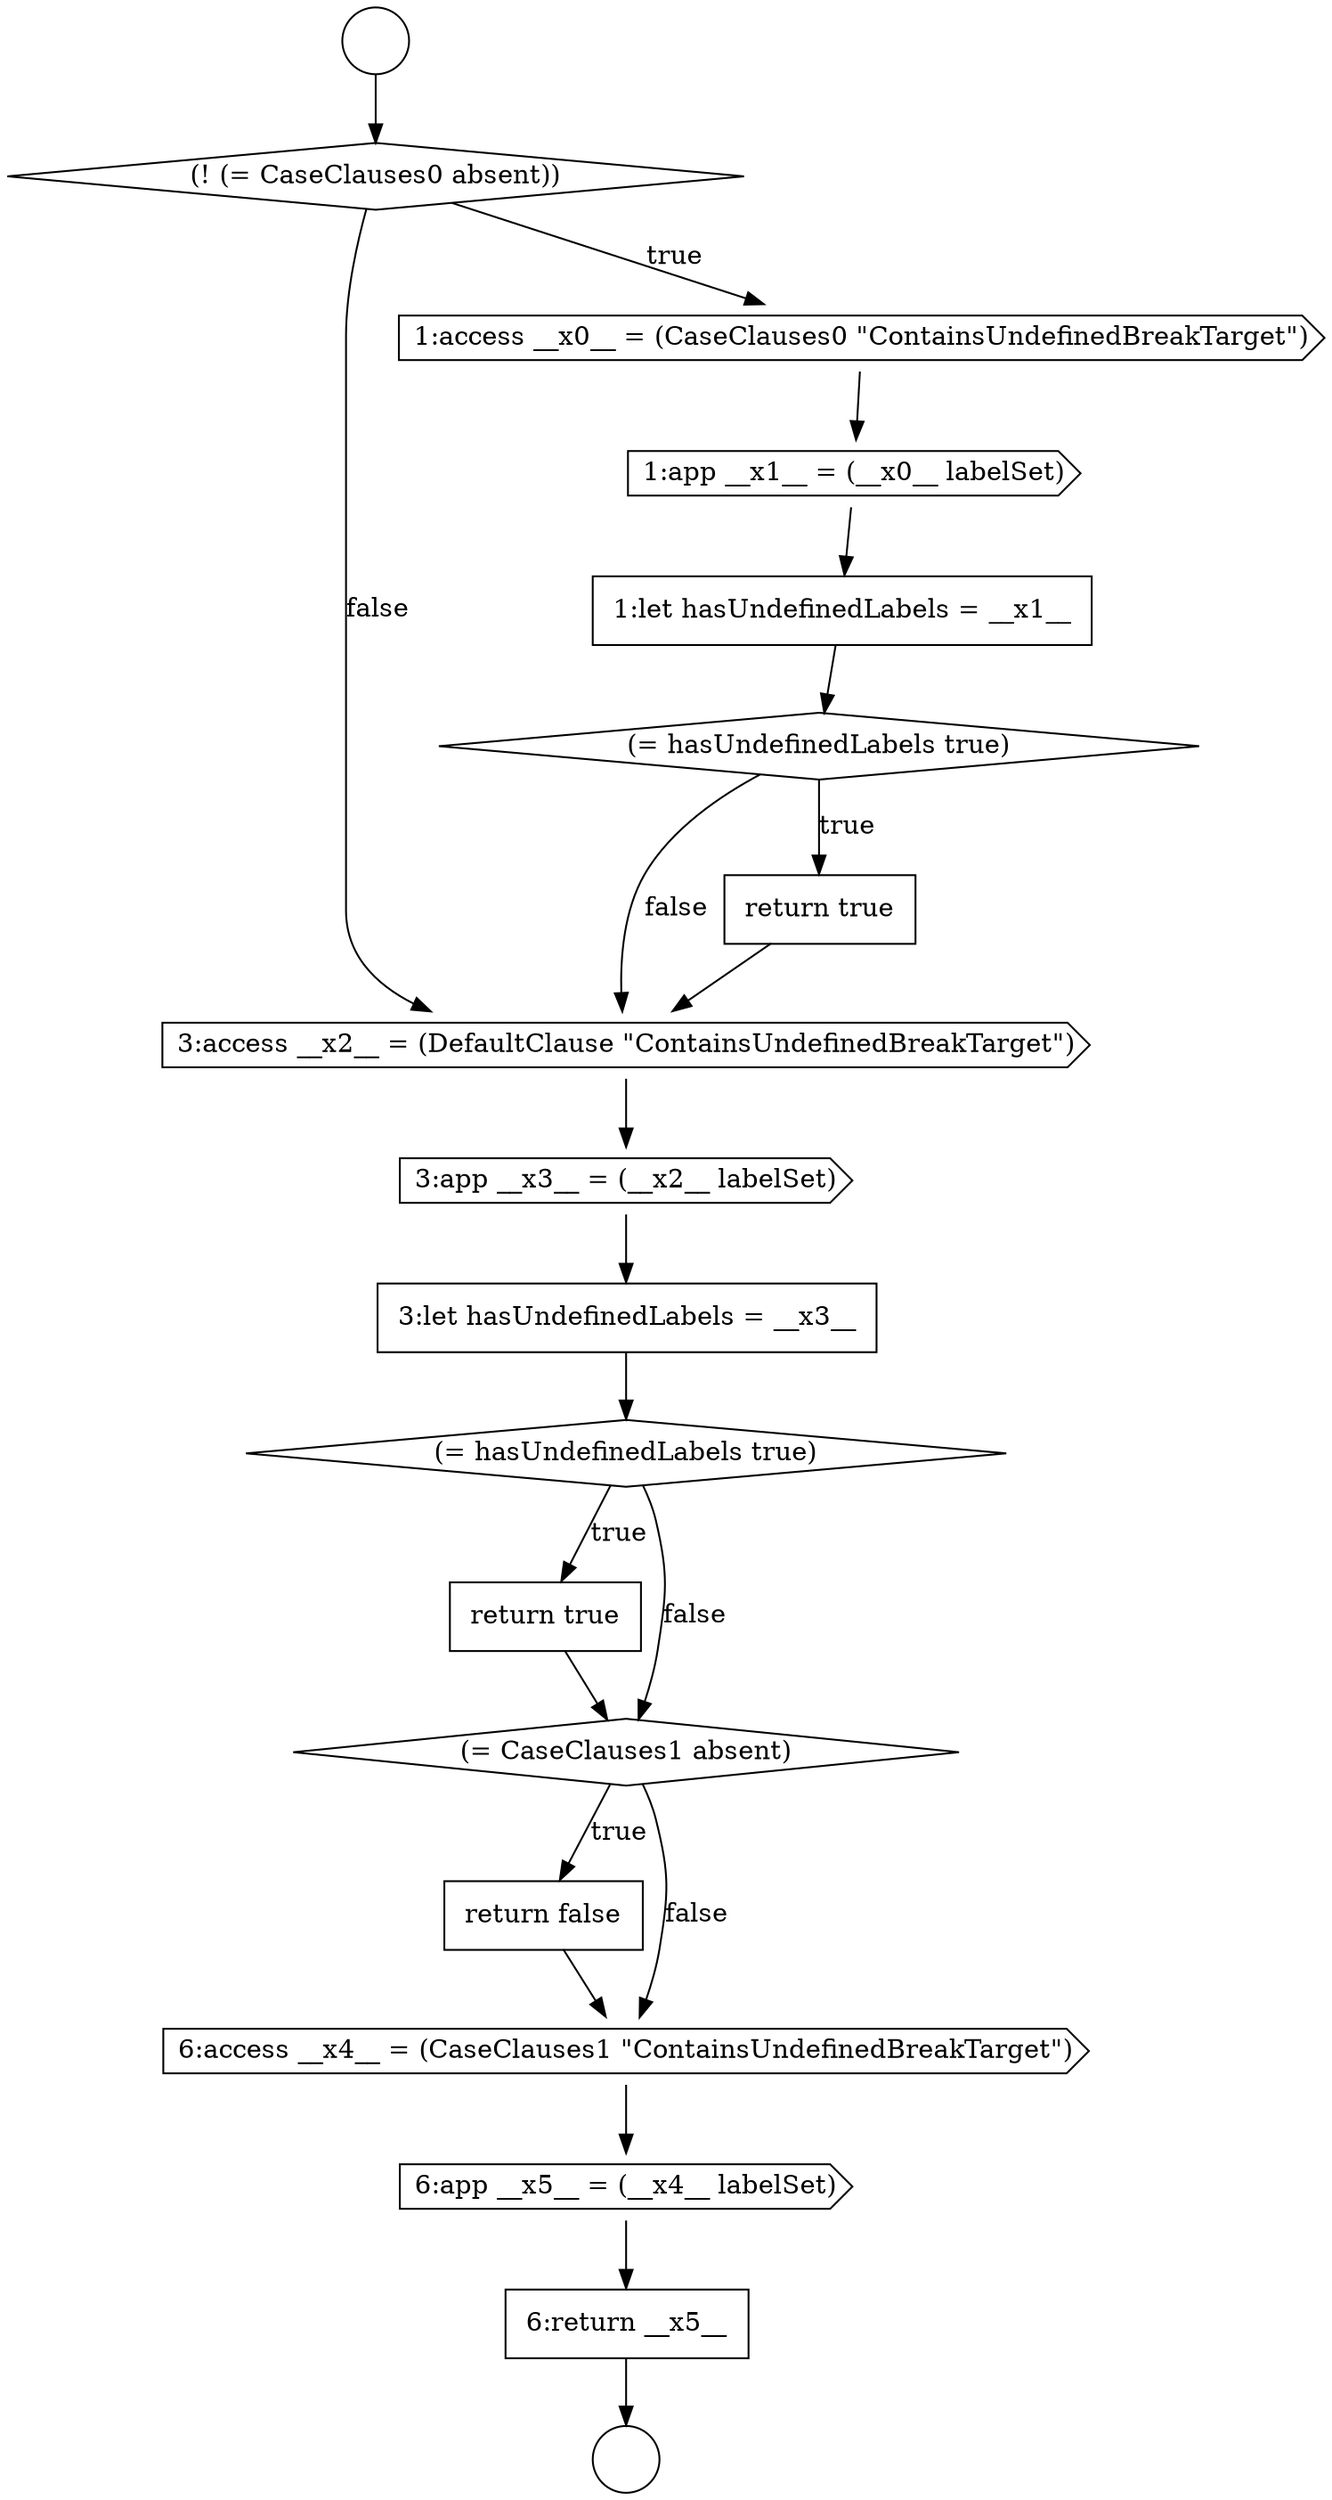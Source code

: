 digraph {
  node8199 [shape=cds, label=<<font color="black">6:app __x5__ = (__x4__ labelSet)</font>> color="black" fillcolor="white" style=filled]
  node8187 [shape=cds, label=<<font color="black">1:app __x1__ = (__x0__ labelSet)</font>> color="black" fillcolor="white" style=filled]
  node8191 [shape=cds, label=<<font color="black">3:access __x2__ = (DefaultClause &quot;ContainsUndefinedBreakTarget&quot;)</font>> color="black" fillcolor="white" style=filled]
  node8195 [shape=none, margin=0, label=<<font color="black">
    <table border="0" cellborder="1" cellspacing="0" cellpadding="10">
      <tr><td align="left">return true</td></tr>
    </table>
  </font>> color="black" fillcolor="white" style=filled]
  node8188 [shape=none, margin=0, label=<<font color="black">
    <table border="0" cellborder="1" cellspacing="0" cellpadding="10">
      <tr><td align="left">1:let hasUndefinedLabels = __x1__</td></tr>
    </table>
  </font>> color="black" fillcolor="white" style=filled]
  node8194 [shape=diamond, label=<<font color="black">(= hasUndefinedLabels true)</font>> color="black" fillcolor="white" style=filled]
  node8185 [shape=diamond, label=<<font color="black">(! (= CaseClauses0 absent))</font>> color="black" fillcolor="white" style=filled]
  node8183 [shape=circle label=" " color="black" fillcolor="white" style=filled]
  node8197 [shape=none, margin=0, label=<<font color="black">
    <table border="0" cellborder="1" cellspacing="0" cellpadding="10">
      <tr><td align="left">return false</td></tr>
    </table>
  </font>> color="black" fillcolor="white" style=filled]
  node8193 [shape=none, margin=0, label=<<font color="black">
    <table border="0" cellborder="1" cellspacing="0" cellpadding="10">
      <tr><td align="left">3:let hasUndefinedLabels = __x3__</td></tr>
    </table>
  </font>> color="black" fillcolor="white" style=filled]
  node8189 [shape=diamond, label=<<font color="black">(= hasUndefinedLabels true)</font>> color="black" fillcolor="white" style=filled]
  node8184 [shape=circle label=" " color="black" fillcolor="white" style=filled]
  node8186 [shape=cds, label=<<font color="black">1:access __x0__ = (CaseClauses0 &quot;ContainsUndefinedBreakTarget&quot;)</font>> color="black" fillcolor="white" style=filled]
  node8200 [shape=none, margin=0, label=<<font color="black">
    <table border="0" cellborder="1" cellspacing="0" cellpadding="10">
      <tr><td align="left">6:return __x5__</td></tr>
    </table>
  </font>> color="black" fillcolor="white" style=filled]
  node8190 [shape=none, margin=0, label=<<font color="black">
    <table border="0" cellborder="1" cellspacing="0" cellpadding="10">
      <tr><td align="left">return true</td></tr>
    </table>
  </font>> color="black" fillcolor="white" style=filled]
  node8196 [shape=diamond, label=<<font color="black">(= CaseClauses1 absent)</font>> color="black" fillcolor="white" style=filled]
  node8192 [shape=cds, label=<<font color="black">3:app __x3__ = (__x2__ labelSet)</font>> color="black" fillcolor="white" style=filled]
  node8198 [shape=cds, label=<<font color="black">6:access __x4__ = (CaseClauses1 &quot;ContainsUndefinedBreakTarget&quot;)</font>> color="black" fillcolor="white" style=filled]
  node8198 -> node8199 [ color="black"]
  node8187 -> node8188 [ color="black"]
  node8197 -> node8198 [ color="black"]
  node8185 -> node8186 [label=<<font color="black">true</font>> color="black"]
  node8185 -> node8191 [label=<<font color="black">false</font>> color="black"]
  node8192 -> node8193 [ color="black"]
  node8194 -> node8195 [label=<<font color="black">true</font>> color="black"]
  node8194 -> node8196 [label=<<font color="black">false</font>> color="black"]
  node8191 -> node8192 [ color="black"]
  node8199 -> node8200 [ color="black"]
  node8200 -> node8184 [ color="black"]
  node8195 -> node8196 [ color="black"]
  node8188 -> node8189 [ color="black"]
  node8190 -> node8191 [ color="black"]
  node8193 -> node8194 [ color="black"]
  node8196 -> node8197 [label=<<font color="black">true</font>> color="black"]
  node8196 -> node8198 [label=<<font color="black">false</font>> color="black"]
  node8183 -> node8185 [ color="black"]
  node8189 -> node8190 [label=<<font color="black">true</font>> color="black"]
  node8189 -> node8191 [label=<<font color="black">false</font>> color="black"]
  node8186 -> node8187 [ color="black"]
}
